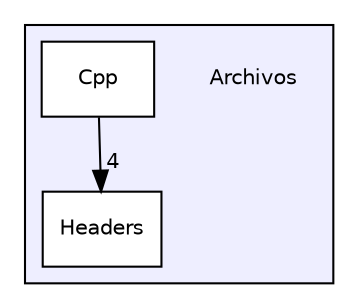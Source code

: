 digraph "/home/esteban/Escritorio/Esteban/VSCode_Memory_Manager/Archivos" {
  compound=true
  node [ fontsize="10", fontname="Helvetica"];
  edge [ labelfontsize="10", labelfontname="Helvetica"];
  subgraph clusterdir_7d5b2e113af9e164ada12be8a7ab782d {
    graph [ bgcolor="#eeeeff", pencolor="black", label="" URL="dir_7d5b2e113af9e164ada12be8a7ab782d.html"];
    dir_7d5b2e113af9e164ada12be8a7ab782d [shape=plaintext label="Archivos"];
    dir_c7aea3d3f95441bd476a1599c385be8c [shape=box label="Cpp" color="black" fillcolor="white" style="filled" URL="dir_c7aea3d3f95441bd476a1599c385be8c.html"];
    dir_27811cf22af7382faf6e8205cb4f3b89 [shape=box label="Headers" color="black" fillcolor="white" style="filled" URL="dir_27811cf22af7382faf6e8205cb4f3b89.html"];
  }
  dir_c7aea3d3f95441bd476a1599c385be8c->dir_27811cf22af7382faf6e8205cb4f3b89 [headlabel="4", labeldistance=1.5 headhref="dir_000001_000002.html"];
}
